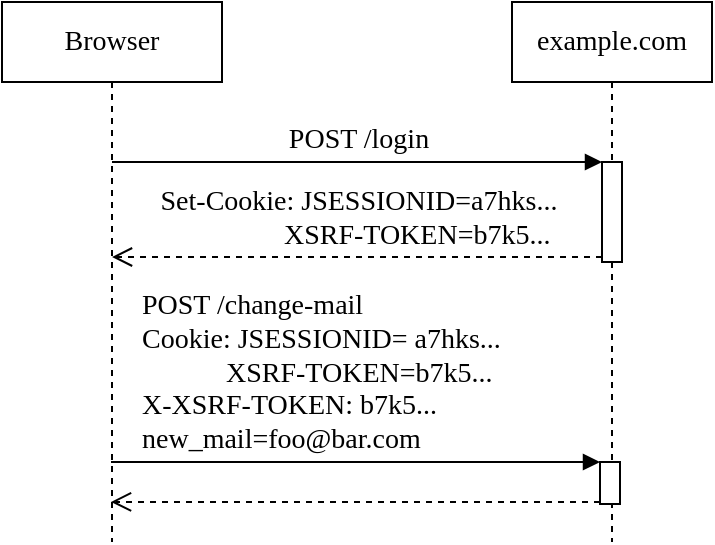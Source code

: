 <mxfile version="15.3.8" type="device"><diagram id="8iDC9oUhfSnun7ojiw0k" name="Page-1"><mxGraphModel dx="1223" dy="811" grid="1" gridSize="10" guides="1" tooltips="1" connect="1" arrows="1" fold="1" page="1" pageScale="1" pageWidth="827" pageHeight="1169" math="0" shadow="0"><root><mxCell id="0"/><mxCell id="1" parent="0"/><mxCell id="8Qe01AhGgwnR8X3XI0Tu-1" value="Browser" style="shape=umlLifeline;perimeter=lifelinePerimeter;whiteSpace=wrap;html=1;container=1;collapsible=0;recursiveResize=0;outlineConnect=0;labelBackgroundColor=none;fontSize=14;fontFamily=Tahoma;" parent="1" vertex="1"><mxGeometry x="152" y="170" width="110" height="270" as="geometry"/></mxCell><mxCell id="8Qe01AhGgwnR8X3XI0Tu-2" value="example.com" style="shape=umlLifeline;perimeter=lifelinePerimeter;whiteSpace=wrap;html=1;container=1;collapsible=0;recursiveResize=0;outlineConnect=0;fontSize=14;fontFamily=Tahoma;" parent="1" vertex="1"><mxGeometry x="407" y="170" width="100" height="270" as="geometry"/></mxCell><mxCell id="8Qe01AhGgwnR8X3XI0Tu-4" value="" style="html=1;points=[];perimeter=orthogonalPerimeter;fontSize=14;fontFamily=Tahoma;" parent="8Qe01AhGgwnR8X3XI0Tu-2" vertex="1"><mxGeometry x="45" y="80" width="10" height="50" as="geometry"/></mxCell><mxCell id="R89_2Fw37EKm2TWZmUV--1" value="" style="html=1;points=[];perimeter=orthogonalPerimeter;fontSize=14;fontFamily=Tahoma;" vertex="1" parent="8Qe01AhGgwnR8X3XI0Tu-2"><mxGeometry x="44" y="230" width="10" height="21" as="geometry"/></mxCell><mxCell id="8Qe01AhGgwnR8X3XI0Tu-5" value="POST /login" style="html=1;verticalAlign=bottom;endArrow=block;entryX=0;entryY=0;fontSize=14;fontFamily=Tahoma;" parent="1" source="8Qe01AhGgwnR8X3XI0Tu-1" target="8Qe01AhGgwnR8X3XI0Tu-4" edge="1"><mxGeometry relative="1" as="geometry"><mxPoint x="235" y="250" as="sourcePoint"/></mxGeometry></mxCell><mxCell id="8Qe01AhGgwnR8X3XI0Tu-6" value="Set-Cookie: JSESSIONID=a7hks...&lt;br&gt;&lt;div style=&quot;text-align: right&quot;&gt;&lt;span&gt;&amp;nbsp;XSRF-TOKEN=b7k5...&amp;nbsp;&lt;/span&gt;&lt;/div&gt;" style="html=1;verticalAlign=bottom;endArrow=open;dashed=1;endSize=8;exitX=0;exitY=0.95;labelBackgroundColor=none;fontSize=14;fontFamily=Tahoma;" parent="1" source="8Qe01AhGgwnR8X3XI0Tu-4" target="8Qe01AhGgwnR8X3XI0Tu-1" edge="1"><mxGeometry relative="1" as="geometry"><mxPoint x="235" y="326" as="targetPoint"/></mxGeometry></mxCell><mxCell id="R89_2Fw37EKm2TWZmUV--2" value="POST /change-mail&lt;br style=&quot;font-size: 14px&quot;&gt;Cookie: JSESSIONID=&lt;span style=&quot;text-align: center&quot;&gt;&amp;nbsp;a7hks&lt;/span&gt;...&lt;br&gt;&amp;nbsp; &amp;nbsp; &amp;nbsp; &amp;nbsp; &amp;nbsp; &amp;nbsp;&amp;nbsp;&lt;span style=&quot;text-align: right&quot;&gt;XSRF-TOKEN=b7k5...&amp;nbsp;&lt;br&gt;&lt;/span&gt;X-XSRF-TOKEN: b7k5...&lt;br style=&quot;font-size: 14px&quot;&gt;&lt;span style=&quot;font-size: 14px&quot;&gt;new_mail=foo@bar.com&lt;/span&gt;" style="html=1;verticalAlign=bottom;endArrow=block;entryX=0;entryY=0;align=left;labelBackgroundColor=default;fontSize=14;fontFamily=Tahoma;" edge="1" parent="1" target="R89_2Fw37EKm2TWZmUV--1"><mxGeometry x="-0.888" relative="1" as="geometry"><mxPoint x="206.5" y="400" as="sourcePoint"/><Array as="points"/><mxPoint as="offset"/></mxGeometry></mxCell><mxCell id="R89_2Fw37EKm2TWZmUV--3" value="" style="html=1;verticalAlign=bottom;endArrow=open;dashed=1;endSize=8;exitX=0;exitY=0.95;fontSize=14;fontFamily=Tahoma;" edge="1" parent="1" source="R89_2Fw37EKm2TWZmUV--1"><mxGeometry relative="1" as="geometry"><mxPoint x="206.5" y="419.95" as="targetPoint"/></mxGeometry></mxCell></root></mxGraphModel></diagram></mxfile>